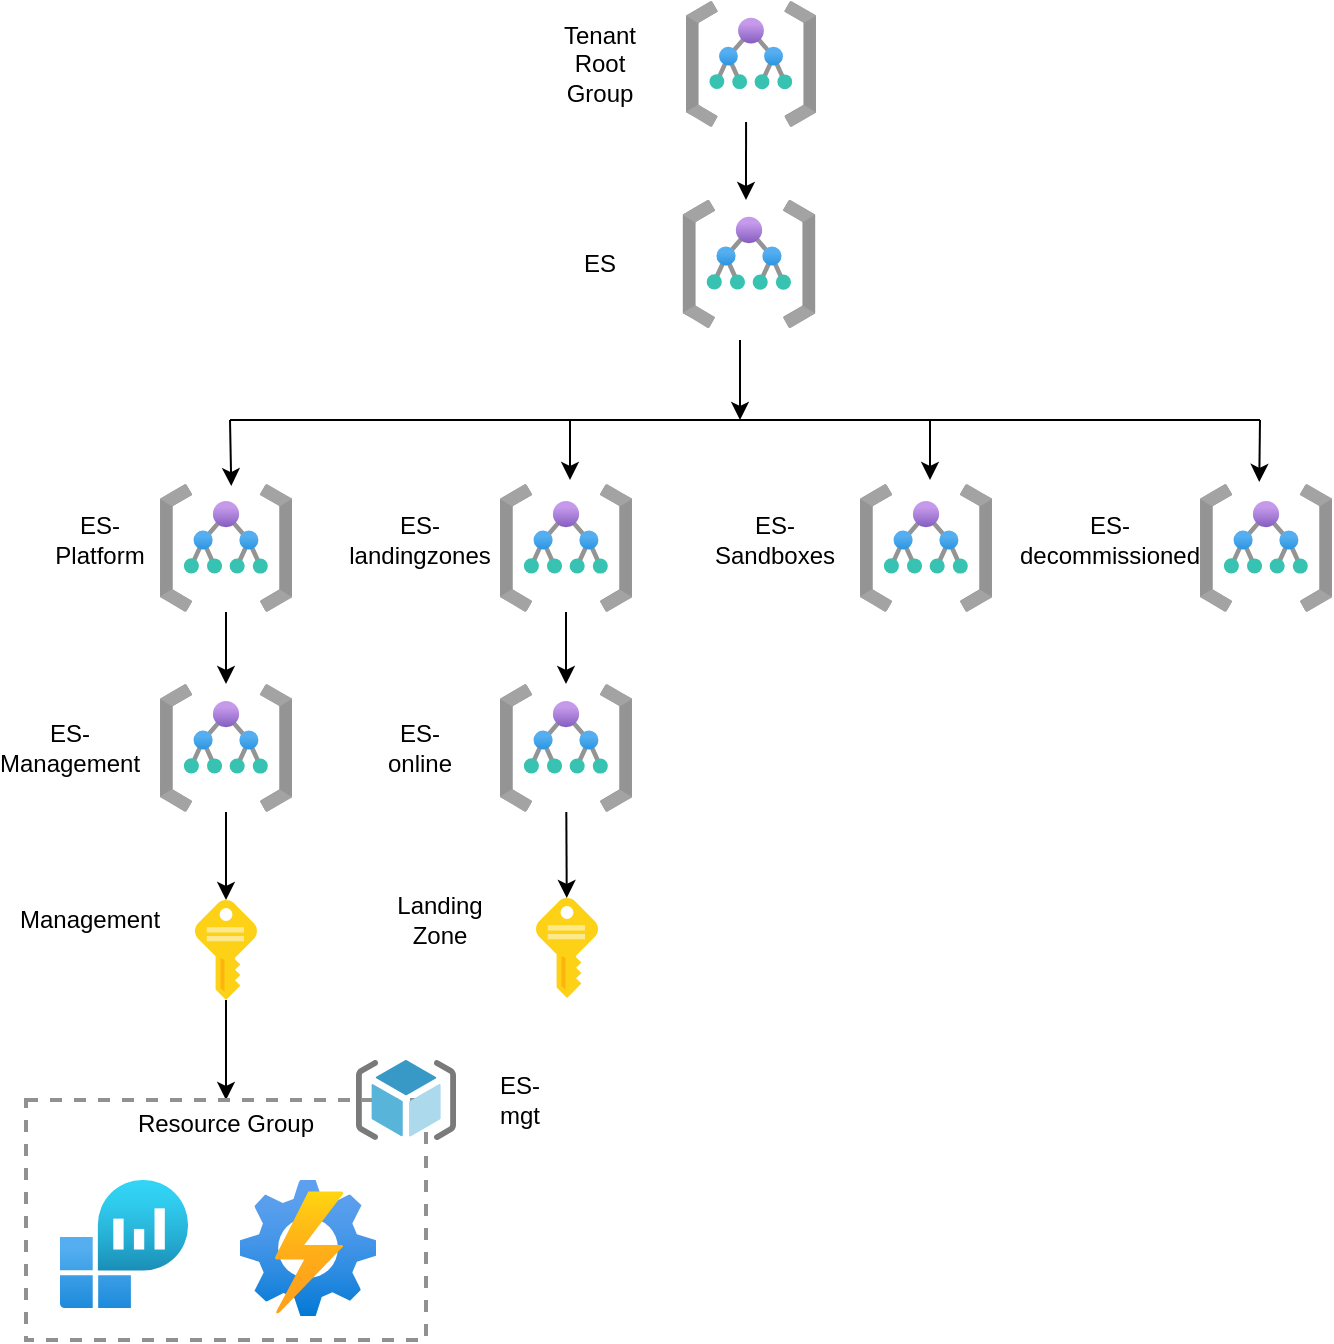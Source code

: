 <mxfile version="13.7.9" type="device"><diagram id="hEWn_h3fvXc-652m1sUv" name="Page-1"><mxGraphModel dx="1007" dy="627" grid="1" gridSize="10" guides="1" tooltips="1" connect="1" arrows="1" fold="1" page="1" pageScale="1" pageWidth="850" pageHeight="1100" math="0" shadow="0"><root><mxCell id="0"/><mxCell id="1" parent="0"/><mxCell id="dGkXrNlnnZguSeDD8M67-1" value="" style="aspect=fixed;html=1;points=[];align=center;image;fontSize=12;image=img/lib/azure2/general/Management_Groups.svg;" vertex="1" parent="1"><mxGeometry x="373" y="90" width="65" height="64" as="geometry"/></mxCell><mxCell id="dGkXrNlnnZguSeDD8M67-2" value="" style="aspect=fixed;html=1;points=[];align=center;image;fontSize=12;image=img/lib/azure2/general/Management_Groups.svg;" vertex="1" parent="1"><mxGeometry x="371" y="190" width="67" height="64" as="geometry"/></mxCell><mxCell id="dGkXrNlnnZguSeDD8M67-32" value="" style="edgeStyle=none;rounded=0;orthogonalLoop=1;jettySize=auto;html=1;" edge="1" parent="1" source="dGkXrNlnnZguSeDD8M67-3" target="dGkXrNlnnZguSeDD8M67-7"><mxGeometry relative="1" as="geometry"/></mxCell><mxCell id="dGkXrNlnnZguSeDD8M67-3" value="" style="aspect=fixed;html=1;points=[];align=center;image;fontSize=12;image=img/lib/azure2/general/Management_Groups.svg;" vertex="1" parent="1"><mxGeometry x="110" y="332" width="66" height="64" as="geometry"/></mxCell><mxCell id="dGkXrNlnnZguSeDD8M67-33" value="" style="edgeStyle=none;rounded=0;orthogonalLoop=1;jettySize=auto;html=1;" edge="1" parent="1" source="dGkXrNlnnZguSeDD8M67-4" target="dGkXrNlnnZguSeDD8M67-8"><mxGeometry relative="1" as="geometry"/></mxCell><mxCell id="dGkXrNlnnZguSeDD8M67-4" value="" style="aspect=fixed;html=1;points=[];align=center;image;fontSize=12;image=img/lib/azure2/general/Management_Groups.svg;" vertex="1" parent="1"><mxGeometry x="280" y="332" width="66" height="64" as="geometry"/></mxCell><mxCell id="dGkXrNlnnZguSeDD8M67-5" value="" style="aspect=fixed;html=1;points=[];align=center;image;fontSize=12;image=img/lib/azure2/general/Management_Groups.svg;" vertex="1" parent="1"><mxGeometry x="460" y="332" width="66" height="64" as="geometry"/></mxCell><mxCell id="dGkXrNlnnZguSeDD8M67-6" value="" style="aspect=fixed;html=1;points=[];align=center;image;fontSize=12;image=img/lib/azure2/general/Management_Groups.svg;" vertex="1" parent="1"><mxGeometry x="630" y="332" width="66" height="64" as="geometry"/></mxCell><mxCell id="dGkXrNlnnZguSeDD8M67-35" value="" style="edgeStyle=none;rounded=0;orthogonalLoop=1;jettySize=auto;html=1;" edge="1" parent="1" source="dGkXrNlnnZguSeDD8M67-7" target="dGkXrNlnnZguSeDD8M67-34"><mxGeometry relative="1" as="geometry"/></mxCell><mxCell id="dGkXrNlnnZguSeDD8M67-7" value="" style="aspect=fixed;html=1;points=[];align=center;image;fontSize=12;image=img/lib/azure2/general/Management_Groups.svg;" vertex="1" parent="1"><mxGeometry x="110" y="432" width="66" height="64" as="geometry"/></mxCell><mxCell id="dGkXrNlnnZguSeDD8M67-44" value="" style="edgeStyle=none;rounded=0;orthogonalLoop=1;jettySize=auto;html=1;" edge="1" parent="1" source="dGkXrNlnnZguSeDD8M67-8" target="dGkXrNlnnZguSeDD8M67-43"><mxGeometry relative="1" as="geometry"/></mxCell><mxCell id="dGkXrNlnnZguSeDD8M67-8" value="" style="aspect=fixed;html=1;points=[];align=center;image;fontSize=12;image=img/lib/azure2/general/Management_Groups.svg;" vertex="1" parent="1"><mxGeometry x="280" y="432" width="66" height="64" as="geometry"/></mxCell><mxCell id="dGkXrNlnnZguSeDD8M67-12" value="" style="endArrow=none;html=1;" edge="1" parent="1"><mxGeometry width="50" height="50" relative="1" as="geometry"><mxPoint x="145" y="300" as="sourcePoint"/><mxPoint x="660" y="300" as="targetPoint"/></mxGeometry></mxCell><mxCell id="dGkXrNlnnZguSeDD8M67-14" value="" style="endArrow=classic;html=1;" edge="1" parent="1"><mxGeometry width="50" height="50" relative="1" as="geometry"><mxPoint x="400" y="260" as="sourcePoint"/><mxPoint x="400" y="300" as="targetPoint"/></mxGeometry></mxCell><mxCell id="dGkXrNlnnZguSeDD8M67-15" value="" style="endArrow=classic;html=1;entryX=0.54;entryY=0.016;entryDx=0;entryDy=0;entryPerimeter=0;" edge="1" parent="1" target="dGkXrNlnnZguSeDD8M67-3"><mxGeometry width="50" height="50" relative="1" as="geometry"><mxPoint x="145" y="300" as="sourcePoint"/><mxPoint x="410" y="310" as="targetPoint"/></mxGeometry></mxCell><mxCell id="dGkXrNlnnZguSeDD8M67-16" value="" style="endArrow=classic;html=1;" edge="1" parent="1"><mxGeometry width="50" height="50" relative="1" as="geometry"><mxPoint x="315" y="300" as="sourcePoint"/><mxPoint x="315" y="330" as="targetPoint"/></mxGeometry></mxCell><mxCell id="dGkXrNlnnZguSeDD8M67-18" value="" style="endArrow=classic;html=1;exitX=0.462;exitY=0.953;exitDx=0;exitDy=0;exitPerimeter=0;" edge="1" parent="1" source="dGkXrNlnnZguSeDD8M67-1"><mxGeometry width="50" height="50" relative="1" as="geometry"><mxPoint x="410" y="270" as="sourcePoint"/><mxPoint x="403" y="190" as="targetPoint"/></mxGeometry></mxCell><mxCell id="dGkXrNlnnZguSeDD8M67-19" value="" style="endArrow=classic;html=1;" edge="1" parent="1"><mxGeometry width="50" height="50" relative="1" as="geometry"><mxPoint x="495" y="300" as="sourcePoint"/><mxPoint x="495" y="330" as="targetPoint"/></mxGeometry></mxCell><mxCell id="dGkXrNlnnZguSeDD8M67-21" value="" style="endArrow=classic;html=1;entryX=0.449;entryY=-0.016;entryDx=0;entryDy=0;entryPerimeter=0;" edge="1" parent="1" target="dGkXrNlnnZguSeDD8M67-6"><mxGeometry width="50" height="50" relative="1" as="geometry"><mxPoint x="660" y="300" as="sourcePoint"/><mxPoint x="505" y="340" as="targetPoint"/></mxGeometry></mxCell><mxCell id="dGkXrNlnnZguSeDD8M67-22" value="Tenant Root Group" style="text;html=1;strokeColor=none;fillColor=none;align=center;verticalAlign=middle;whiteSpace=wrap;rounded=0;" vertex="1" parent="1"><mxGeometry x="310" y="112" width="40" height="20" as="geometry"/></mxCell><mxCell id="dGkXrNlnnZguSeDD8M67-23" value="ES" style="text;html=1;strokeColor=none;fillColor=none;align=center;verticalAlign=middle;whiteSpace=wrap;rounded=0;" vertex="1" parent="1"><mxGeometry x="310" y="212" width="40" height="20" as="geometry"/></mxCell><mxCell id="dGkXrNlnnZguSeDD8M67-24" value="ES-Platform" style="text;html=1;strokeColor=none;fillColor=none;align=center;verticalAlign=middle;whiteSpace=wrap;rounded=0;" vertex="1" parent="1"><mxGeometry x="60" y="350" width="40" height="20" as="geometry"/></mxCell><mxCell id="dGkXrNlnnZguSeDD8M67-26" value="ES-landingzones" style="text;html=1;strokeColor=none;fillColor=none;align=center;verticalAlign=middle;whiteSpace=wrap;rounded=0;" vertex="1" parent="1"><mxGeometry x="210" y="350" width="60" height="20" as="geometry"/></mxCell><mxCell id="dGkXrNlnnZguSeDD8M67-28" value="ES-Sandboxes" style="text;html=1;strokeColor=none;fillColor=none;align=center;verticalAlign=middle;whiteSpace=wrap;rounded=0;" vertex="1" parent="1"><mxGeometry x="390" y="350" width="55" height="20" as="geometry"/></mxCell><mxCell id="dGkXrNlnnZguSeDD8M67-29" value="ES-decommissioned" style="text;html=1;strokeColor=none;fillColor=none;align=center;verticalAlign=middle;whiteSpace=wrap;rounded=0;" vertex="1" parent="1"><mxGeometry x="550" y="350" width="70" height="20" as="geometry"/></mxCell><mxCell id="dGkXrNlnnZguSeDD8M67-30" value="ES-Management" style="text;html=1;strokeColor=none;fillColor=none;align=center;verticalAlign=middle;whiteSpace=wrap;rounded=0;" vertex="1" parent="1"><mxGeometry x="40" y="454" width="50" height="20" as="geometry"/></mxCell><mxCell id="dGkXrNlnnZguSeDD8M67-31" value="ES-online" style="text;html=1;strokeColor=none;fillColor=none;align=center;verticalAlign=middle;whiteSpace=wrap;rounded=0;" vertex="1" parent="1"><mxGeometry x="220" y="454" width="40" height="20" as="geometry"/></mxCell><mxCell id="dGkXrNlnnZguSeDD8M67-39" value="" style="edgeStyle=none;rounded=0;orthogonalLoop=1;jettySize=auto;html=1;" edge="1" parent="1" source="dGkXrNlnnZguSeDD8M67-34" target="dGkXrNlnnZguSeDD8M67-37"><mxGeometry relative="1" as="geometry"/></mxCell><mxCell id="dGkXrNlnnZguSeDD8M67-34" value="" style="aspect=fixed;html=1;points=[];align=center;image;fontSize=12;image=img/lib/mscae/Key.svg;" vertex="1" parent="1"><mxGeometry x="127.5" y="540" width="31" height="50" as="geometry"/></mxCell><mxCell id="dGkXrNlnnZguSeDD8M67-36" value="Management" style="text;html=1;strokeColor=none;fillColor=none;align=center;verticalAlign=middle;whiteSpace=wrap;rounded=0;" vertex="1" parent="1"><mxGeometry x="50" y="540" width="50" height="20" as="geometry"/></mxCell><mxCell id="dGkXrNlnnZguSeDD8M67-37" value="Resource Group" style="fontStyle=0;verticalAlign=top;align=center;spacingTop=-2;fillColor=none;rounded=0;whiteSpace=wrap;html=1;strokeColor=#919191;strokeWidth=2;dashed=1;container=1;collapsible=0;expand=0;recursiveResize=0;" vertex="1" parent="1"><mxGeometry x="43" y="640" width="200" height="120" as="geometry"/></mxCell><mxCell id="dGkXrNlnnZguSeDD8M67-38" value="" style="aspect=fixed;html=1;points=[];align=center;image;fontSize=12;image=img/lib/mscae/ResourceGroup.svg;" vertex="1" parent="dGkXrNlnnZguSeDD8M67-37"><mxGeometry x="165" y="-20" width="50" height="40" as="geometry"/></mxCell><mxCell id="dGkXrNlnnZguSeDD8M67-41" value="" style="aspect=fixed;html=1;points=[];align=center;image;fontSize=12;image=img/lib/azure2/analytics/Log_Analytics_Workspaces.svg;" vertex="1" parent="dGkXrNlnnZguSeDD8M67-37"><mxGeometry x="17" y="40" width="64" height="64" as="geometry"/></mxCell><mxCell id="dGkXrNlnnZguSeDD8M67-42" value="" style="aspect=fixed;html=1;points=[];align=center;image;fontSize=12;image=img/lib/azure2/management_governance/Automation_Accounts.svg;" vertex="1" parent="dGkXrNlnnZguSeDD8M67-37"><mxGeometry x="107" y="40" width="68" height="68" as="geometry"/></mxCell><mxCell id="dGkXrNlnnZguSeDD8M67-40" value="ES-mgt" style="text;html=1;strokeColor=none;fillColor=none;align=center;verticalAlign=middle;whiteSpace=wrap;rounded=0;" vertex="1" parent="1"><mxGeometry x="270" y="630" width="40" height="20" as="geometry"/></mxCell><mxCell id="dGkXrNlnnZguSeDD8M67-43" value="" style="aspect=fixed;html=1;points=[];align=center;image;fontSize=12;image=img/lib/mscae/Key.svg;" vertex="1" parent="1"><mxGeometry x="298" y="539" width="31" height="50" as="geometry"/></mxCell><mxCell id="dGkXrNlnnZguSeDD8M67-45" value="Landing Zone" style="text;html=1;strokeColor=none;fillColor=none;align=center;verticalAlign=middle;whiteSpace=wrap;rounded=0;" vertex="1" parent="1"><mxGeometry x="230" y="540" width="40" height="20" as="geometry"/></mxCell></root></mxGraphModel></diagram></mxfile>